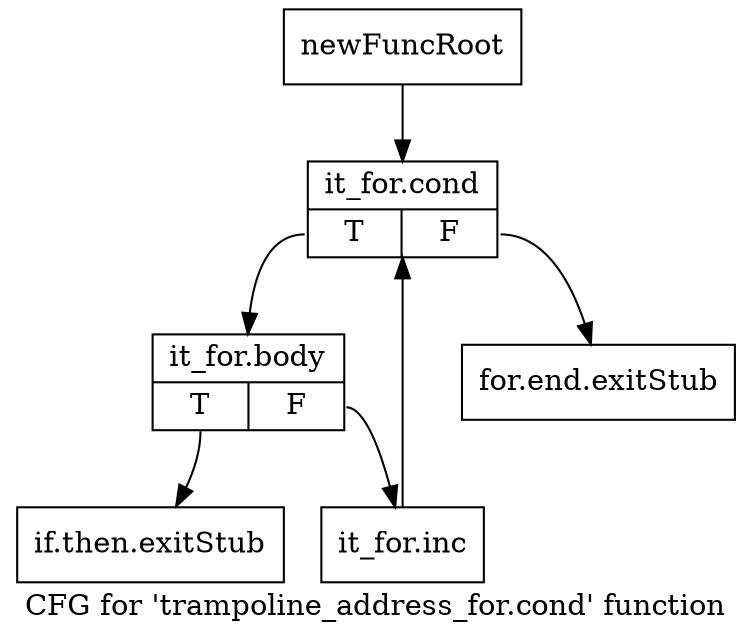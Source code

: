 digraph "CFG for 'trampoline_address_for.cond' function" {
	label="CFG for 'trampoline_address_for.cond' function";

	Node0xafe4400 [shape=record,label="{newFuncRoot}"];
	Node0xafe4400 -> Node0xb04a950;
	Node0xb04a8b0 [shape=record,label="{for.end.exitStub}"];
	Node0xb04a900 [shape=record,label="{if.then.exitStub}"];
	Node0xb04a950 [shape=record,label="{it_for.cond|{<s0>T|<s1>F}}"];
	Node0xb04a950:s0 -> Node0xb04a9a0;
	Node0xb04a950:s1 -> Node0xb04a8b0;
	Node0xb04a9a0 [shape=record,label="{it_for.body|{<s0>T|<s1>F}}"];
	Node0xb04a9a0:s0 -> Node0xb04a900;
	Node0xb04a9a0:s1 -> Node0xb04a9f0;
	Node0xb04a9f0 [shape=record,label="{it_for.inc}"];
	Node0xb04a9f0 -> Node0xb04a950;
}
